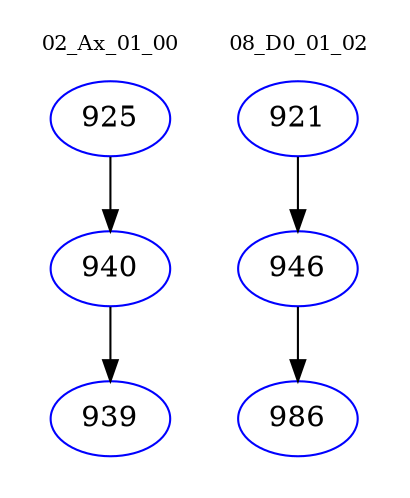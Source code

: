 digraph{
subgraph cluster_0 {
color = white
label = "02_Ax_01_00";
fontsize=10;
T0_925 [label="925", color="blue"]
T0_925 -> T0_940 [color="black"]
T0_940 [label="940", color="blue"]
T0_940 -> T0_939 [color="black"]
T0_939 [label="939", color="blue"]
}
subgraph cluster_1 {
color = white
label = "08_D0_01_02";
fontsize=10;
T1_921 [label="921", color="blue"]
T1_921 -> T1_946 [color="black"]
T1_946 [label="946", color="blue"]
T1_946 -> T1_986 [color="black"]
T1_986 [label="986", color="blue"]
}
}
